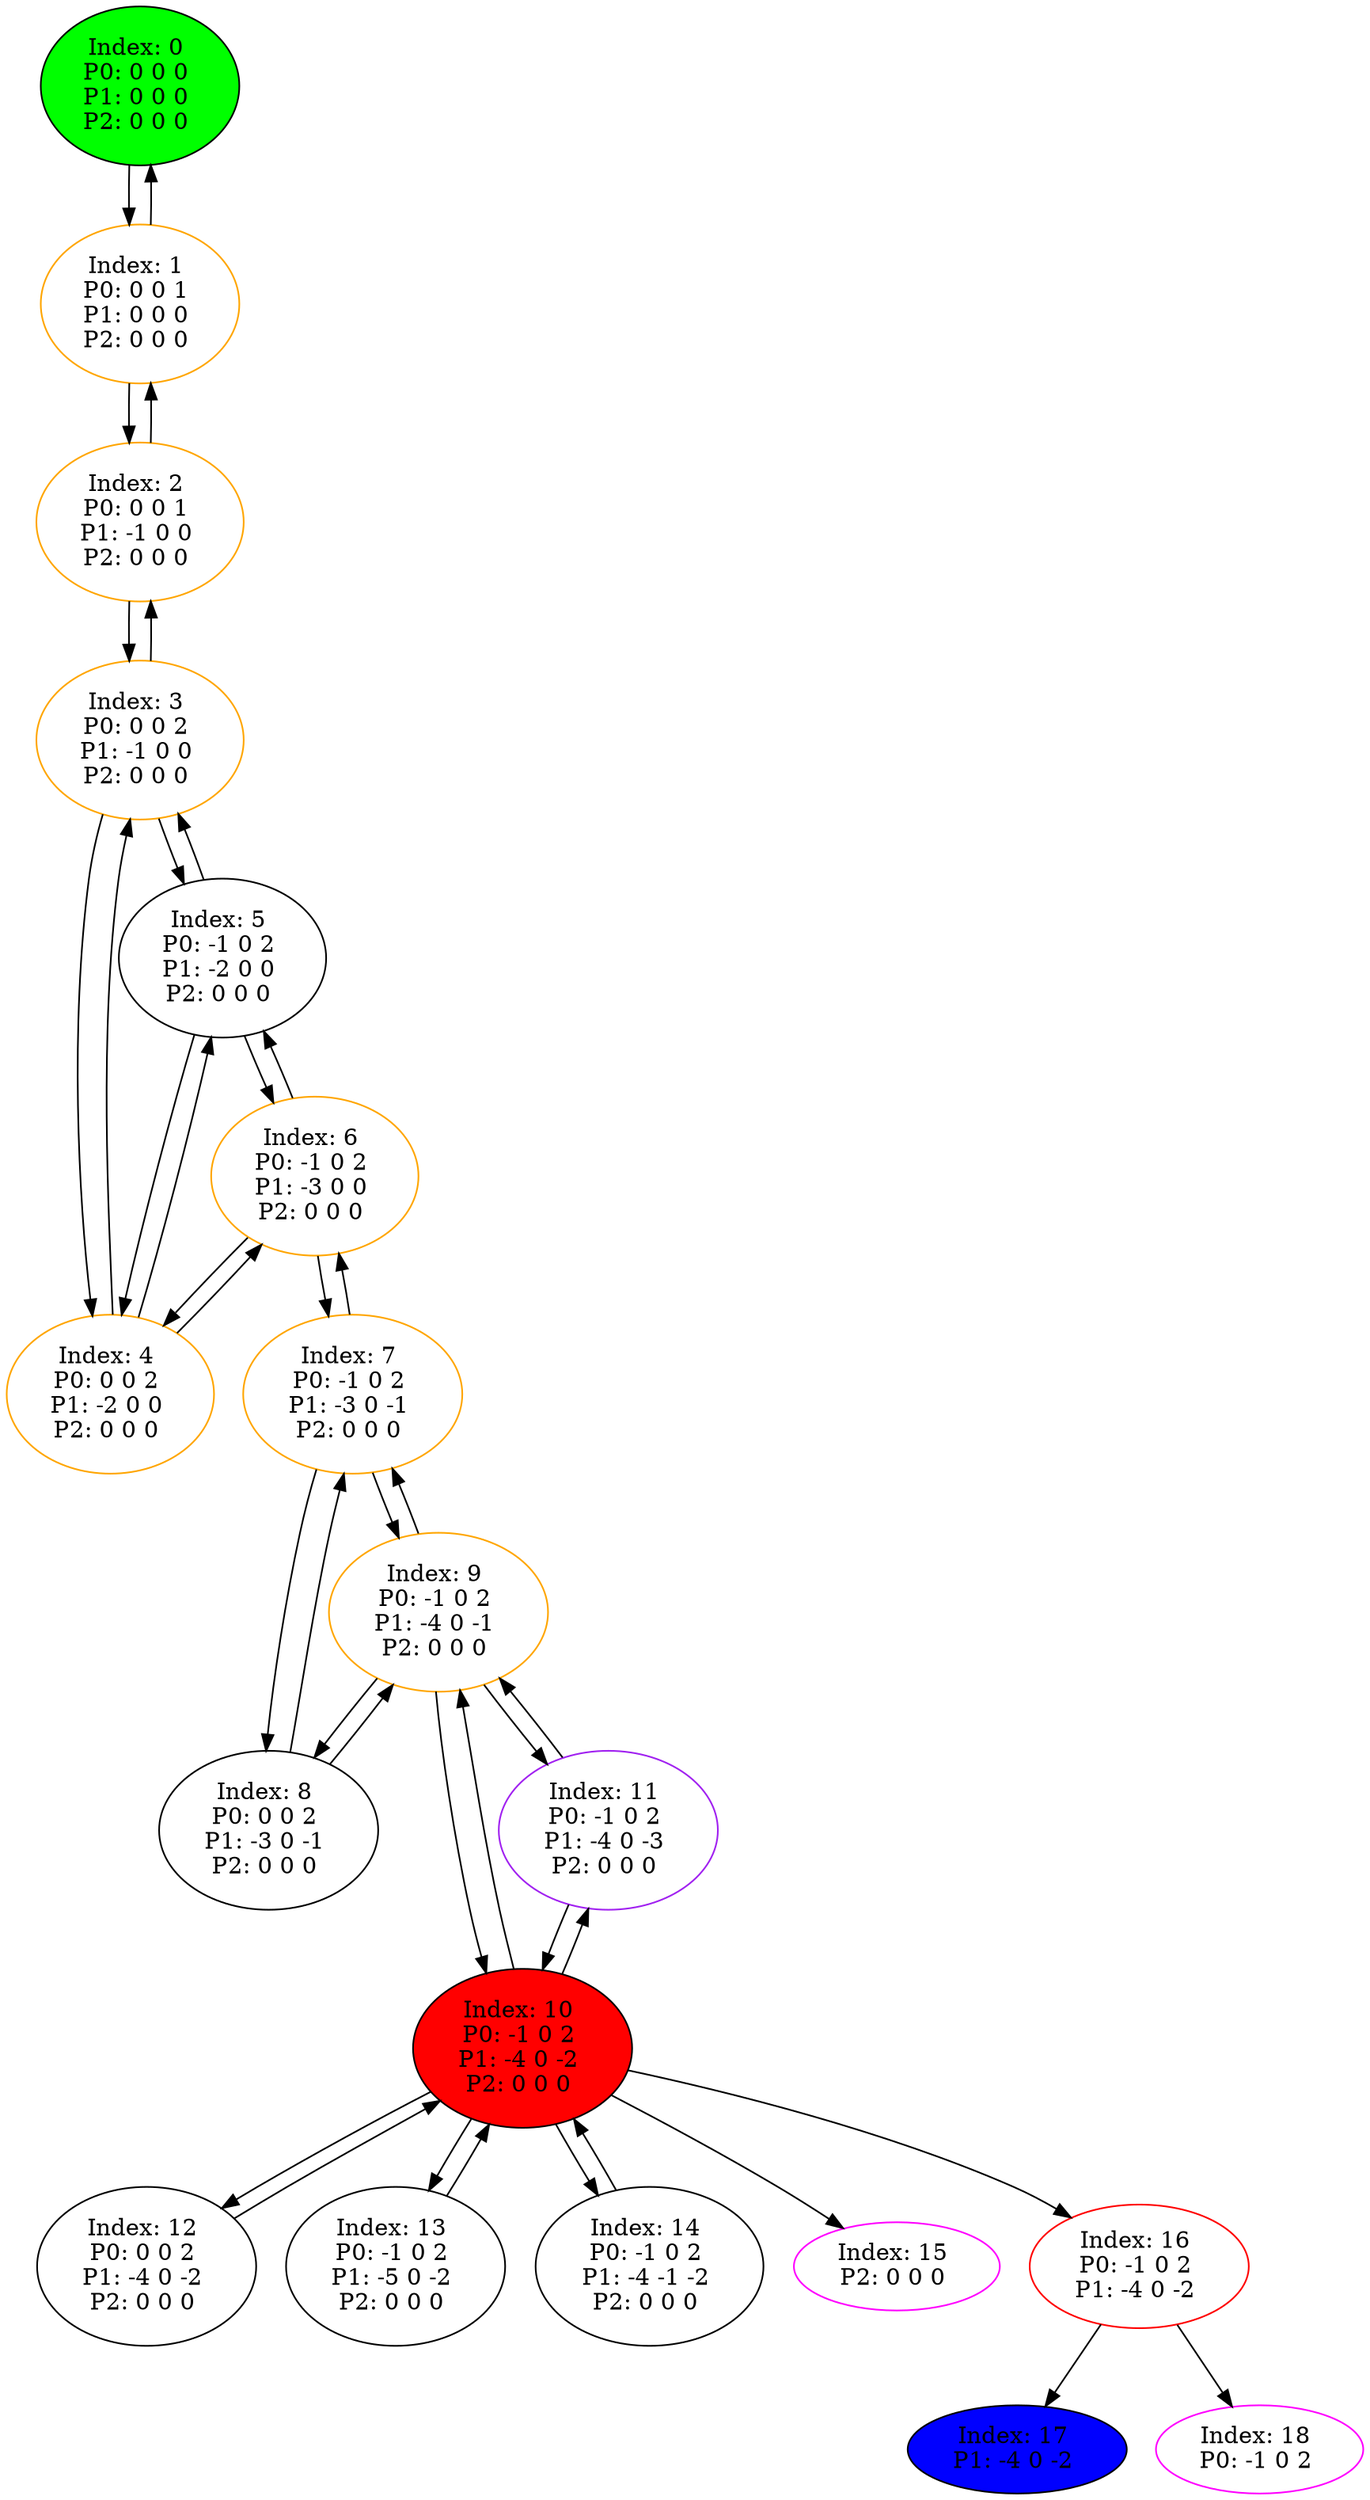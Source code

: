 digraph G {
color = "black"
0[label = "Index: 0 
P0: 0 0 0 
P1: 0 0 0 
P2: 0 0 0 
", style="filled", fillcolor = "green"]
1[label = "Index: 1 
P0: 0 0 1 
P1: 0 0 0 
P2: 0 0 0 
", color = "orange"]
2[label = "Index: 2 
P0: 0 0 1 
P1: -1 0 0 
P2: 0 0 0 
", color = "orange"]
3[label = "Index: 3 
P0: 0 0 2 
P1: -1 0 0 
P2: 0 0 0 
", color = "orange"]
4[label = "Index: 4 
P0: 0 0 2 
P1: -2 0 0 
P2: 0 0 0 
", color = "orange"]
5[label = "Index: 5 
P0: -1 0 2 
P1: -2 0 0 
P2: 0 0 0 
"]
6[label = "Index: 6 
P0: -1 0 2 
P1: -3 0 0 
P2: 0 0 0 
", color = "orange"]
7[label = "Index: 7 
P0: -1 0 2 
P1: -3 0 -1 
P2: 0 0 0 
", color = "orange"]
8[label = "Index: 8 
P0: 0 0 2 
P1: -3 0 -1 
P2: 0 0 0 
"]
9[label = "Index: 9 
P0: -1 0 2 
P1: -4 0 -1 
P2: 0 0 0 
", color = "orange"]
10[label = "Index: 10 
P0: -1 0 2 
P1: -4 0 -2 
P2: 0 0 0 
", style="filled", fillcolor = "red"]
11[label = "Index: 11 
P0: -1 0 2 
P1: -4 0 -3 
P2: 0 0 0 
", color = "purple"]
12[label = "Index: 12 
P0: 0 0 2 
P1: -4 0 -2 
P2: 0 0 0 
"]
13[label = "Index: 13 
P0: -1 0 2 
P1: -5 0 -2 
P2: 0 0 0 
"]
14[label = "Index: 14 
P0: -1 0 2 
P1: -4 -1 -2 
P2: 0 0 0 
"]
15[label = "Index: 15 
P2: 0 0 0 
", color = "fuchsia"]
16[label = "Index: 16 
P0: -1 0 2 
P1: -4 0 -2 
", color = "red"]
17[label = "Index: 17 
P1: -4 0 -2 
", style="filled", fillcolor = "blue"]
18[label = "Index: 18 
P0: -1 0 2 
", color = "fuchsia"]
0 -> 1

1 -> 0
1 -> 2

2 -> 1
2 -> 3

3 -> 2
3 -> 4
3 -> 5

4 -> 3
4 -> 5
4 -> 6

5 -> 3
5 -> 4
5 -> 6

6 -> 4
6 -> 5
6 -> 7

7 -> 6
7 -> 8
7 -> 9

8 -> 7
8 -> 9

9 -> 7
9 -> 8
9 -> 10
9 -> 11

10 -> 9
10 -> 12
10 -> 13
10 -> 14
10 -> 11
10 -> 15
10 -> 16

11 -> 9
11 -> 10

12 -> 10

13 -> 10

14 -> 10

16 -> 17
16 -> 18

}
